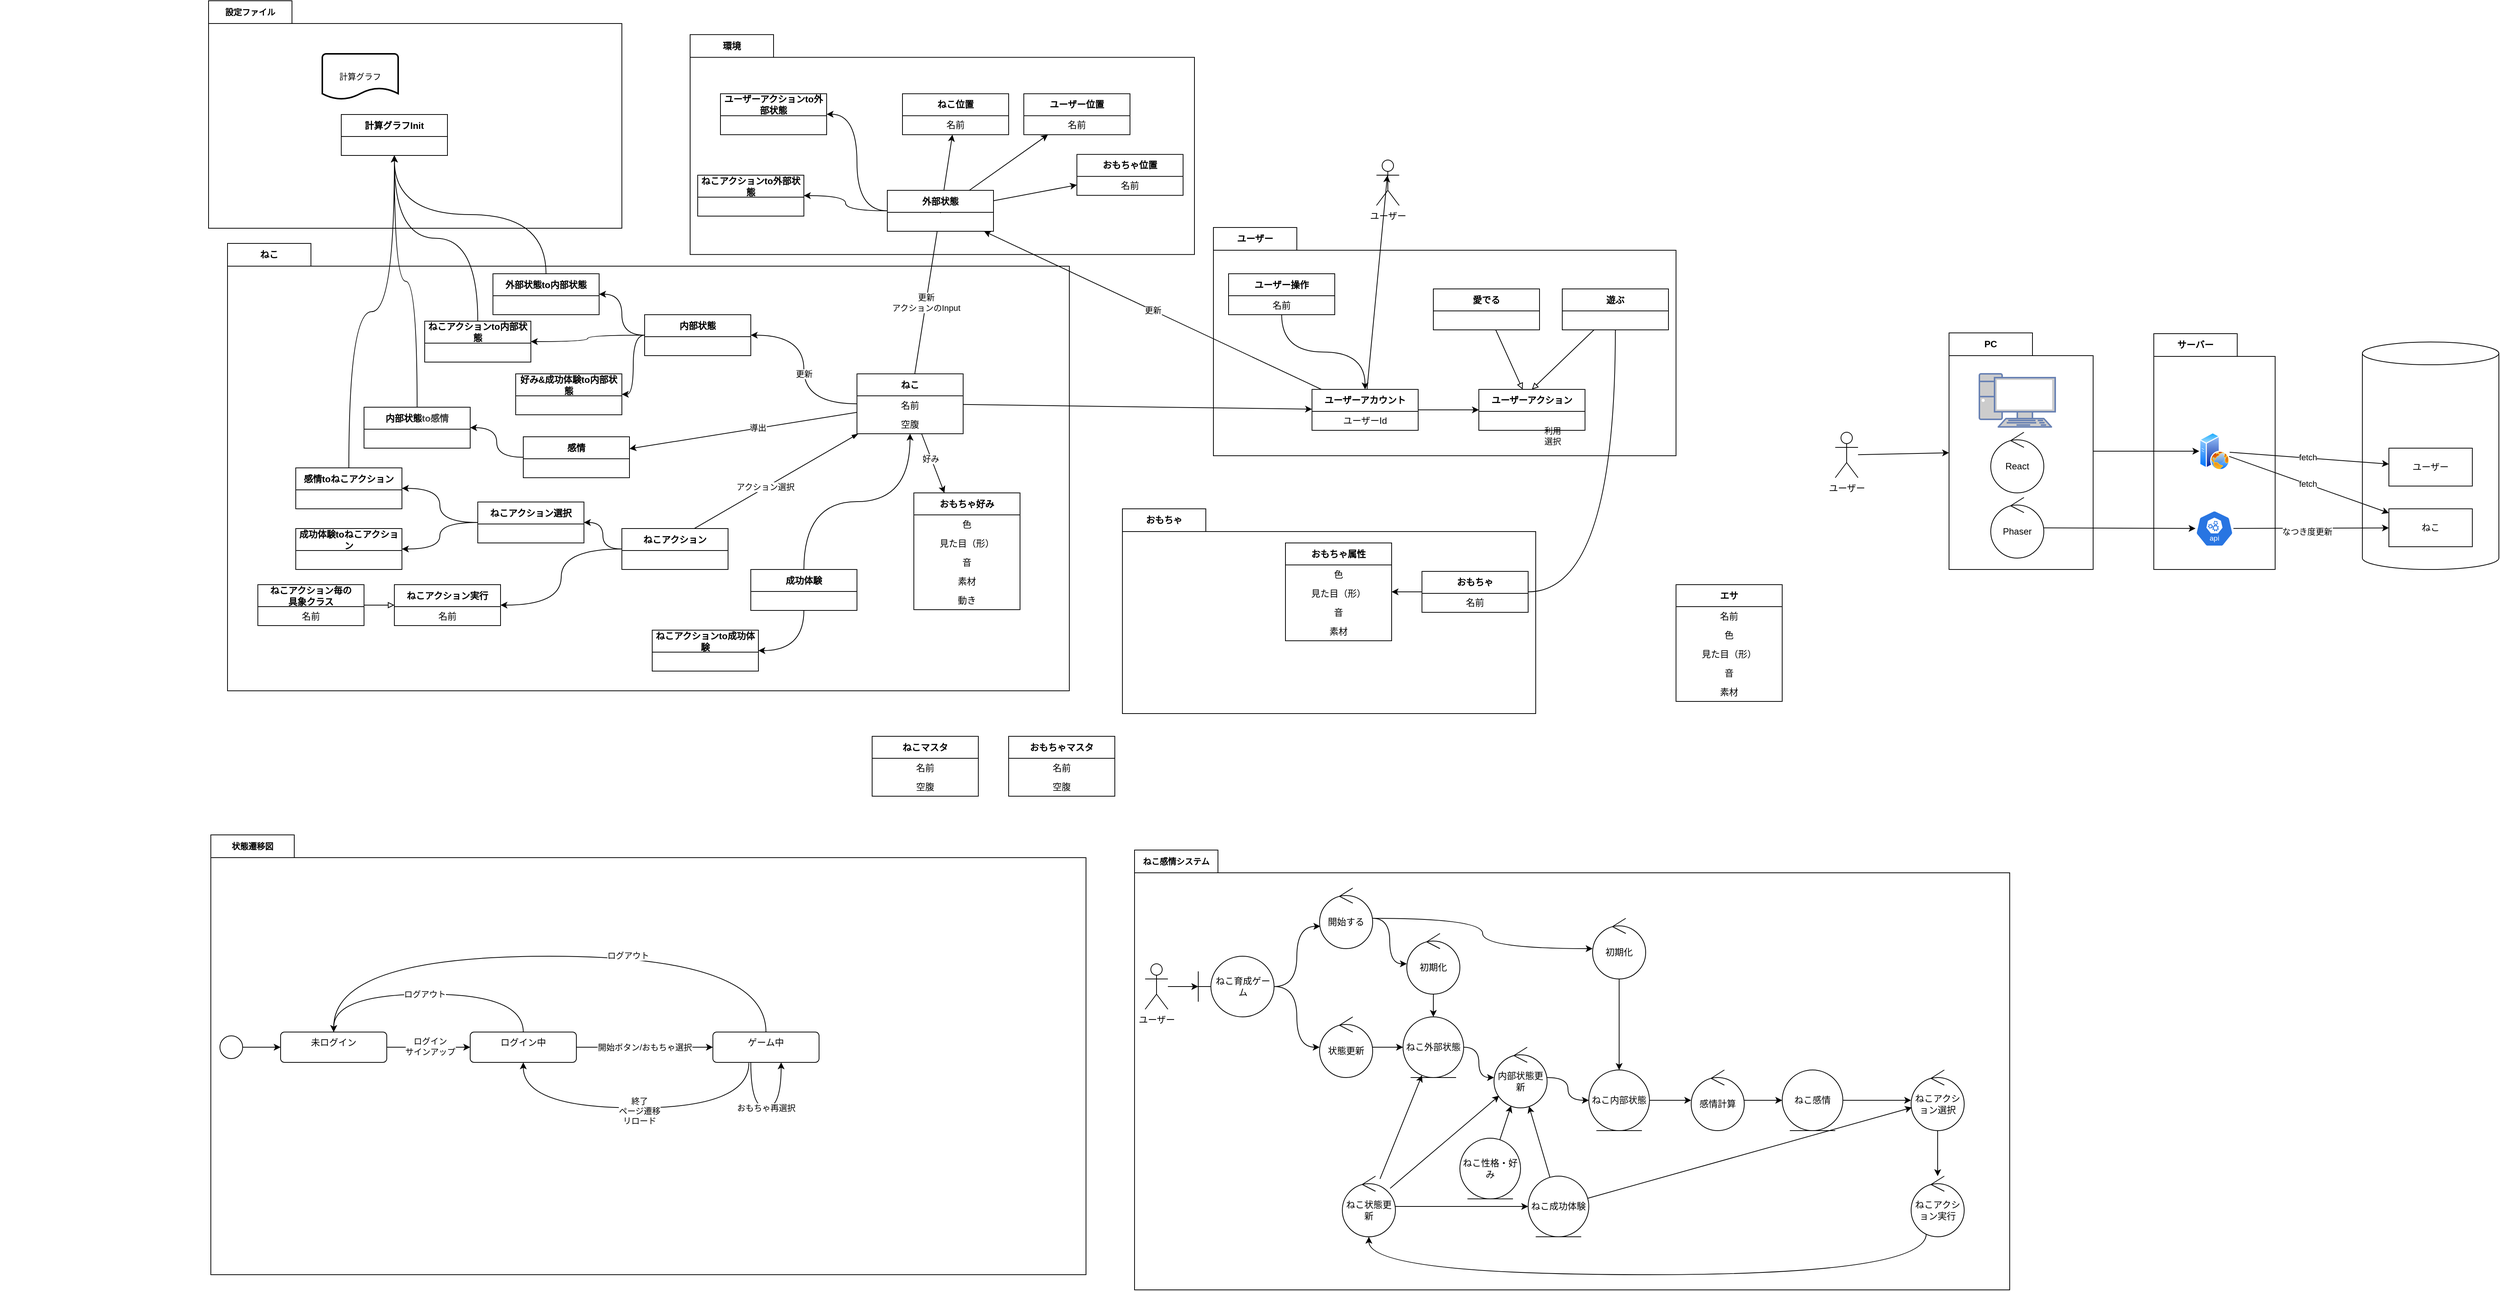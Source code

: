 <mxfile>
    <diagram id="BzGohLcKinmnc6ghADOs" name="Page-1">
        <mxGraphModel dx="3192" dy="1938" grid="1" gridSize="10" guides="1" tooltips="1" connect="1" arrows="1" fold="1" page="1" pageScale="1" pageWidth="850" pageHeight="1100" math="0" shadow="0">
            <root>
                <mxCell id="0"/>
                <mxCell id="1" parent="0"/>
                <mxCell id="232" value="設定ファイル" style="shape=folder;fontStyle=1;tabWidth=110;tabHeight=30;tabPosition=left;html=1;boundedLbl=1;labelInHeader=1;container=1;collapsible=0;whiteSpace=wrap;fontFamily=Helvetica;fontSize=11;fontColor=default;labelBackgroundColor=default;" parent="1" vertex="1">
                    <mxGeometry x="-1425" y="-440" width="545" height="300" as="geometry"/>
                </mxCell>
                <mxCell id="233" value="" style="html=1;strokeColor=none;resizeWidth=1;resizeHeight=1;fillColor=none;part=1;connectable=0;allowArrows=0;deletable=0;whiteSpace=wrap;fontFamily=Helvetica;fontSize=11;fontColor=default;labelBackgroundColor=default;" parent="232" vertex="1">
                    <mxGeometry width="545" height="210" relative="1" as="geometry">
                        <mxPoint y="30" as="offset"/>
                    </mxGeometry>
                </mxCell>
                <mxCell id="234" value="計算グラフ" style="strokeWidth=2;html=1;shape=mxgraph.flowchart.document2;whiteSpace=wrap;size=0.25;fontFamily=Helvetica;fontSize=11;fontColor=default;labelBackgroundColor=default;" parent="232" vertex="1">
                    <mxGeometry x="150" y="70" width="100" height="60" as="geometry"/>
                </mxCell>
                <mxCell id="261" value="計算グラフInit" style="swimlane;fontStyle=1;align=center;verticalAlign=middle;childLayout=stackLayout;horizontal=1;startSize=29;horizontalStack=0;resizeParent=1;resizeParentMax=0;resizeLast=0;collapsible=0;marginBottom=0;html=1;whiteSpace=wrap;" parent="232" vertex="1">
                    <mxGeometry x="175" y="150" width="140" height="54" as="geometry"/>
                </mxCell>
                <mxCell id="206" value="" style="html=1;strokeColor=none;resizeWidth=1;resizeHeight=1;fillColor=none;part=1;connectable=0;allowArrows=0;deletable=0;whiteSpace=wrap;fontFamily=Helvetica;fontSize=11;fontColor=default;labelBackgroundColor=default;" parent="1" vertex="1">
                    <mxGeometry x="-204" y="750" width="1154" height="378" as="geometry">
                        <mxPoint y="30" as="offset"/>
                    </mxGeometry>
                </mxCell>
                <mxCell id="205" value="ねこ感情システム" style="shape=folder;fontStyle=1;tabWidth=110;tabHeight=30;tabPosition=left;html=1;boundedLbl=1;labelInHeader=1;container=0;collapsible=0;whiteSpace=wrap;fontFamily=Helvetica;fontSize=11;fontColor=default;labelBackgroundColor=default;" parent="1" vertex="1">
                    <mxGeometry x="-204" y="680" width="1154" height="580" as="geometry"/>
                </mxCell>
                <mxCell id="167" value="ユーザー" style="shape=folder;fontStyle=1;tabWidth=110;tabHeight=30;tabPosition=left;html=1;boundedLbl=1;labelInHeader=1;container=1;collapsible=0;whiteSpace=wrap;" parent="1" vertex="1">
                    <mxGeometry x="-100" y="-141" width="610" height="301" as="geometry"/>
                </mxCell>
                <mxCell id="168" value="" style="html=1;strokeColor=none;resizeWidth=1;resizeHeight=1;fillColor=none;part=1;connectable=0;allowArrows=0;deletable=0;whiteSpace=wrap;" parent="167" vertex="1">
                    <mxGeometry width="550" height="210.7" relative="1" as="geometry">
                        <mxPoint y="30" as="offset"/>
                    </mxGeometry>
                </mxCell>
                <mxCell id="5" value="ユーザーアカウント" style="swimlane;fontStyle=1;align=center;verticalAlign=middle;childLayout=stackLayout;horizontal=1;startSize=29;horizontalStack=0;resizeParent=1;resizeParentMax=0;resizeLast=0;collapsible=0;marginBottom=0;html=1;whiteSpace=wrap;" parent="167" vertex="1">
                    <mxGeometry x="130" y="213.5" width="140" height="54" as="geometry"/>
                </mxCell>
                <mxCell id="6" value="ユーザーId" style="text;html=1;strokeColor=none;fillColor=none;align=center;verticalAlign=middle;spacingLeft=4;spacingRight=4;overflow=hidden;rotatable=0;points=[[0,0.5],[1,0.5]];portConstraint=eastwest;whiteSpace=wrap;" parent="5" vertex="1">
                    <mxGeometry y="29" width="140" height="25" as="geometry"/>
                </mxCell>
                <mxCell id="170" value="愛でる" style="swimlane;fontStyle=1;align=center;verticalAlign=middle;childLayout=stackLayout;horizontal=1;startSize=29;horizontalStack=0;resizeParent=1;resizeParentMax=0;resizeLast=0;collapsible=0;marginBottom=0;html=1;whiteSpace=wrap;" parent="167" vertex="1">
                    <mxGeometry x="290" y="81" width="140" height="54" as="geometry"/>
                </mxCell>
                <mxCell id="171" value="遊ぶ" style="swimlane;fontStyle=1;align=center;verticalAlign=middle;childLayout=stackLayout;horizontal=1;startSize=29;horizontalStack=0;resizeParent=1;resizeParentMax=0;resizeLast=0;collapsible=0;marginBottom=0;html=1;whiteSpace=wrap;" parent="167" vertex="1">
                    <mxGeometry x="460" y="81" width="140" height="54" as="geometry"/>
                </mxCell>
                <mxCell id="128" value="おもちゃ" style="shape=folder;fontStyle=1;tabWidth=110;tabHeight=30;tabPosition=left;html=1;boundedLbl=1;labelInHeader=1;container=1;collapsible=0;whiteSpace=wrap;" parent="1" vertex="1">
                    <mxGeometry x="-220" y="230" width="545" height="270" as="geometry"/>
                </mxCell>
                <mxCell id="129" value="" style="html=1;strokeColor=none;resizeWidth=1;resizeHeight=1;fillColor=none;part=1;connectable=0;allowArrows=0;deletable=0;whiteSpace=wrap;" parent="128" vertex="1">
                    <mxGeometry width="545" height="189" relative="1" as="geometry">
                        <mxPoint y="30" as="offset"/>
                    </mxGeometry>
                </mxCell>
                <mxCell id="126" value="ねこ" style="shape=folder;fontStyle=1;tabWidth=110;tabHeight=30;tabPosition=left;html=1;boundedLbl=1;labelInHeader=1;container=0;collapsible=0;whiteSpace=wrap;" parent="1" vertex="1">
                    <mxGeometry x="-1400" y="-120" width="1110" height="590" as="geometry"/>
                </mxCell>
                <mxCell id="112" value="PC" style="shape=folder;fontStyle=1;tabWidth=110;tabHeight=30;tabPosition=left;html=1;boundedLbl=1;labelInHeader=1;container=1;collapsible=0;whiteSpace=wrap;" parent="1" vertex="1">
                    <mxGeometry x="870" y="-2" width="190" height="312" as="geometry"/>
                </mxCell>
                <mxCell id="113" value="" style="html=1;strokeColor=none;resizeWidth=1;resizeHeight=1;fillColor=none;part=1;connectable=0;allowArrows=0;deletable=0;whiteSpace=wrap;" parent="112" vertex="1">
                    <mxGeometry width="190" height="218.4" relative="1" as="geometry">
                        <mxPoint y="30" as="offset"/>
                    </mxGeometry>
                </mxCell>
                <mxCell id="103" value="サーバー" style="shape=folder;fontStyle=1;tabWidth=110;tabHeight=30;tabPosition=left;html=1;boundedLbl=1;labelInHeader=1;container=1;collapsible=0;whiteSpace=wrap;" parent="1" vertex="1">
                    <mxGeometry x="1140" y="-1" width="160" height="311" as="geometry"/>
                </mxCell>
                <mxCell id="104" value="" style="html=1;strokeColor=none;resizeWidth=1;resizeHeight=1;fillColor=none;part=1;connectable=0;allowArrows=0;deletable=0;whiteSpace=wrap;" parent="103" vertex="1">
                    <mxGeometry width="160" height="217.7" relative="1" as="geometry">
                        <mxPoint y="30" as="offset"/>
                    </mxGeometry>
                </mxCell>
                <mxCell id="102" value="" style="aspect=fixed;sketch=0;html=1;dashed=0;whitespace=wrap;verticalLabelPosition=bottom;verticalAlign=top;fillColor=#2875E2;strokeColor=#ffffff;points=[[0.005,0.63,0],[0.1,0.2,0],[0.9,0.2,0],[0.5,0,0],[0.995,0.63,0],[0.72,0.99,0],[0.5,1,0],[0.28,0.99,0]];shape=mxgraph.kubernetes.icon2;kubernetesLabel=1;prIcon=api" parent="103" vertex="1">
                    <mxGeometry x="55" y="233" width="50" height="48" as="geometry"/>
                </mxCell>
                <mxCell id="88" value="" style="image;aspect=fixed;perimeter=ellipsePerimeter;html=1;align=center;shadow=0;dashed=0;spacingTop=3;image=img/lib/active_directory/web_server.svg;" parent="103" vertex="1">
                    <mxGeometry x="60" y="130" width="40" height="50" as="geometry"/>
                </mxCell>
                <mxCell id="30" style="edgeStyle=none;html=1;" parent="1" source="2" target="179" edge="1">
                    <mxGeometry relative="1" as="geometry"/>
                </mxCell>
                <mxCell id="31" value="好み" style="edgeLabel;html=1;align=center;verticalAlign=middle;resizable=0;points=[];" parent="30" vertex="1" connectable="0">
                    <mxGeometry x="-0.162" y="-1" relative="1" as="geometry">
                        <mxPoint as="offset"/>
                    </mxGeometry>
                </mxCell>
                <mxCell id="49" style="edgeStyle=none;html=1;" parent="1" source="2" target="5" edge="1">
                    <mxGeometry relative="1" as="geometry"/>
                </mxCell>
                <mxCell id="132" style="edgeStyle=none;html=1;startArrow=blockThin;startFill=1;endArrow=blockThin;endFill=1;entryX=0.571;entryY=0.167;entryDx=0;entryDy=0;entryPerimeter=0;" parent="1" source="2" target="225" edge="1">
                    <mxGeometry relative="1" as="geometry"/>
                </mxCell>
                <mxCell id="153" value="アクション選択" style="edgeLabel;html=1;align=center;verticalAlign=middle;resizable=0;points=[];" parent="132" vertex="1" connectable="0">
                    <mxGeometry x="0.051" y="-1" relative="1" as="geometry">
                        <mxPoint x="-1" as="offset"/>
                    </mxGeometry>
                </mxCell>
                <mxCell id="152" style="edgeStyle=none;html=1;" parent="1" source="2" target="150" edge="1">
                    <mxGeometry relative="1" as="geometry"/>
                </mxCell>
                <mxCell id="158" value="導出" style="edgeLabel;html=1;align=center;verticalAlign=middle;resizable=0;points=[];" parent="152" vertex="1" connectable="0">
                    <mxGeometry x="-0.124" y="-1" relative="1" as="geometry">
                        <mxPoint as="offset"/>
                    </mxGeometry>
                </mxCell>
                <mxCell id="2" value="ねこ" style="swimlane;fontStyle=1;align=center;verticalAlign=middle;childLayout=stackLayout;horizontal=1;startSize=29;horizontalStack=0;resizeParent=1;resizeParentMax=0;resizeLast=0;collapsible=0;marginBottom=0;html=1;whiteSpace=wrap;" parent="1" vertex="1">
                    <mxGeometry x="-570" y="52" width="140" height="79" as="geometry"/>
                </mxCell>
                <mxCell id="3" value="名前" style="text;html=1;strokeColor=none;fillColor=none;align=center;verticalAlign=middle;spacingLeft=4;spacingRight=4;overflow=hidden;rotatable=0;points=[[0,0.5],[1,0.5]];portConstraint=eastwest;whiteSpace=wrap;" parent="2" vertex="1">
                    <mxGeometry y="29" width="140" height="25" as="geometry"/>
                </mxCell>
                <mxCell id="51" value="空腹" style="text;html=1;strokeColor=none;fillColor=none;align=center;verticalAlign=middle;spacingLeft=4;spacingRight=4;overflow=hidden;rotatable=0;points=[[0,0.5],[1,0.5]];portConstraint=eastwest;whiteSpace=wrap;" parent="2" vertex="1">
                    <mxGeometry y="54" width="140" height="25" as="geometry"/>
                </mxCell>
                <mxCell id="169" style="edgeStyle=none;html=1;" parent="1" source="5" target="130" edge="1">
                    <mxGeometry relative="1" as="geometry"/>
                </mxCell>
                <mxCell id="9" value="ユーザー" style="shape=umlActor;verticalLabelPosition=bottom;verticalAlign=top;html=1;" parent="1" vertex="1">
                    <mxGeometry x="115" y="-230" width="30" height="60" as="geometry"/>
                </mxCell>
                <mxCell id="29" style="edgeStyle=none;html=1;" parent="1" source="10" target="17" edge="1">
                    <mxGeometry relative="1" as="geometry"/>
                </mxCell>
                <mxCell id="184" style="edgeStyle=orthogonalEdgeStyle;shape=connector;curved=1;rounded=1;html=1;strokeColor=default;align=center;verticalAlign=middle;fontFamily=Helvetica;fontSize=11;fontColor=default;labelBackgroundColor=default;endArrow=none;endFill=0;" parent="1" source="10" target="171" edge="1">
                    <mxGeometry relative="1" as="geometry"/>
                </mxCell>
                <mxCell id="185" value="利用&lt;div&gt;選択&lt;/div&gt;" style="edgeLabel;html=1;align=center;verticalAlign=middle;resizable=0;points=[];fontFamily=Helvetica;fontSize=11;fontColor=default;labelBackgroundColor=default;" parent="184" vertex="1" connectable="0">
                    <mxGeometry x="0.395" y="83" relative="1" as="geometry">
                        <mxPoint as="offset"/>
                    </mxGeometry>
                </mxCell>
                <mxCell id="10" value="おもちゃ" style="swimlane;fontStyle=1;align=center;verticalAlign=middle;childLayout=stackLayout;horizontal=1;startSize=29;horizontalStack=0;resizeParent=1;resizeParentMax=0;resizeLast=0;collapsible=0;marginBottom=0;html=1;whiteSpace=wrap;" parent="1" vertex="1">
                    <mxGeometry x="175" y="312.5" width="140" height="54" as="geometry"/>
                </mxCell>
                <mxCell id="11" value="名前" style="text;html=1;strokeColor=none;fillColor=none;align=center;verticalAlign=middle;spacingLeft=4;spacingRight=4;overflow=hidden;rotatable=0;points=[[0,0.5],[1,0.5]];portConstraint=eastwest;whiteSpace=wrap;" parent="10" vertex="1">
                    <mxGeometry y="29" width="140" height="25" as="geometry"/>
                </mxCell>
                <mxCell id="17" value="おもちゃ属性" style="swimlane;fontStyle=1;align=center;verticalAlign=middle;childLayout=stackLayout;horizontal=1;startSize=29;horizontalStack=0;resizeParent=1;resizeParentMax=0;resizeLast=0;collapsible=0;marginBottom=0;html=1;whiteSpace=wrap;" parent="1" vertex="1">
                    <mxGeometry x="-5" y="275" width="140" height="129" as="geometry"/>
                </mxCell>
                <mxCell id="19" value="色" style="text;html=1;strokeColor=none;fillColor=none;align=center;verticalAlign=middle;spacingLeft=4;spacingRight=4;overflow=hidden;rotatable=0;points=[[0,0.5],[1,0.5]];portConstraint=eastwest;whiteSpace=wrap;" parent="17" vertex="1">
                    <mxGeometry y="29" width="140" height="25" as="geometry"/>
                </mxCell>
                <mxCell id="20" value="見た目（形）" style="text;html=1;strokeColor=none;fillColor=none;align=center;verticalAlign=middle;spacingLeft=4;spacingRight=4;overflow=hidden;rotatable=0;points=[[0,0.5],[1,0.5]];portConstraint=eastwest;whiteSpace=wrap;" parent="17" vertex="1">
                    <mxGeometry y="54" width="140" height="25" as="geometry"/>
                </mxCell>
                <mxCell id="21" value="音" style="text;html=1;strokeColor=none;fillColor=none;align=center;verticalAlign=middle;spacingLeft=4;spacingRight=4;overflow=hidden;rotatable=0;points=[[0,0.5],[1,0.5]];portConstraint=eastwest;whiteSpace=wrap;" parent="17" vertex="1">
                    <mxGeometry y="79" width="140" height="25" as="geometry"/>
                </mxCell>
                <mxCell id="22" value="素材" style="text;html=1;strokeColor=none;fillColor=none;align=center;verticalAlign=middle;spacingLeft=4;spacingRight=4;overflow=hidden;rotatable=0;points=[[0,0.5],[1,0.5]];portConstraint=eastwest;whiteSpace=wrap;" parent="17" vertex="1">
                    <mxGeometry y="104" width="140" height="25" as="geometry"/>
                </mxCell>
                <mxCell id="23" value="エサ" style="swimlane;fontStyle=1;align=center;verticalAlign=middle;childLayout=stackLayout;horizontal=1;startSize=29;horizontalStack=0;resizeParent=1;resizeParentMax=0;resizeLast=0;collapsible=0;marginBottom=0;html=1;whiteSpace=wrap;" parent="1" vertex="1">
                    <mxGeometry x="510" y="330" width="140" height="154" as="geometry"/>
                </mxCell>
                <mxCell id="24" value="名前" style="text;html=1;strokeColor=none;fillColor=none;align=center;verticalAlign=middle;spacingLeft=4;spacingRight=4;overflow=hidden;rotatable=0;points=[[0,0.5],[1,0.5]];portConstraint=eastwest;whiteSpace=wrap;" parent="23" vertex="1">
                    <mxGeometry y="29" width="140" height="25" as="geometry"/>
                </mxCell>
                <mxCell id="25" value="色" style="text;html=1;strokeColor=none;fillColor=none;align=center;verticalAlign=middle;spacingLeft=4;spacingRight=4;overflow=hidden;rotatable=0;points=[[0,0.5],[1,0.5]];portConstraint=eastwest;whiteSpace=wrap;" parent="23" vertex="1">
                    <mxGeometry y="54" width="140" height="25" as="geometry"/>
                </mxCell>
                <mxCell id="26" value="見た目（形）" style="text;html=1;strokeColor=none;fillColor=none;align=center;verticalAlign=middle;spacingLeft=4;spacingRight=4;overflow=hidden;rotatable=0;points=[[0,0.5],[1,0.5]];portConstraint=eastwest;whiteSpace=wrap;" parent="23" vertex="1">
                    <mxGeometry y="79" width="140" height="25" as="geometry"/>
                </mxCell>
                <mxCell id="27" value="音" style="text;html=1;strokeColor=none;fillColor=none;align=center;verticalAlign=middle;spacingLeft=4;spacingRight=4;overflow=hidden;rotatable=0;points=[[0,0.5],[1,0.5]];portConstraint=eastwest;whiteSpace=wrap;" parent="23" vertex="1">
                    <mxGeometry y="104" width="140" height="25" as="geometry"/>
                </mxCell>
                <mxCell id="28" value="素材" style="text;html=1;strokeColor=none;fillColor=none;align=center;verticalAlign=middle;spacingLeft=4;spacingRight=4;overflow=hidden;rotatable=0;points=[[0,0.5],[1,0.5]];portConstraint=eastwest;whiteSpace=wrap;" parent="23" vertex="1">
                    <mxGeometry y="129" width="140" height="25" as="geometry"/>
                </mxCell>
                <mxCell id="50" style="edgeStyle=none;html=1;entryX=0.481;entryY=0.339;entryDx=0;entryDy=0;entryPerimeter=0;" parent="1" source="5" target="9" edge="1">
                    <mxGeometry relative="1" as="geometry"/>
                </mxCell>
                <mxCell id="248" style="edgeStyle=orthogonalEdgeStyle;shape=connector;curved=1;rounded=1;html=1;strokeColor=default;align=center;verticalAlign=middle;fontFamily=Helvetica;fontSize=11;fontColor=default;labelBackgroundColor=default;endArrow=classic;entryX=0.014;entryY=0.632;entryDx=0;entryDy=0;entryPerimeter=0;" parent="1" source="55" target="247" edge="1">
                    <mxGeometry relative="1" as="geometry"/>
                </mxCell>
                <mxCell id="55" value="ねこ育成ゲーム" style="shape=umlBoundary;whiteSpace=wrap;html=1;" parent="1" vertex="1">
                    <mxGeometry x="-120" y="820" width="100" height="80" as="geometry"/>
                </mxCell>
                <mxCell id="61" style="edgeStyle=orthogonalEdgeStyle;html=1;curved=1;" parent="1" source="77" target="57" edge="1">
                    <mxGeometry relative="1" as="geometry"/>
                </mxCell>
                <mxCell id="67" style="edgeStyle=none;html=1;" parent="1" source="57" target="59" edge="1">
                    <mxGeometry relative="1" as="geometry"/>
                </mxCell>
                <mxCell id="57" value="ねこ感情" style="ellipse;shape=umlEntity;whiteSpace=wrap;html=1;" parent="1" vertex="1">
                    <mxGeometry x="650" y="970" width="80" height="80" as="geometry"/>
                </mxCell>
                <mxCell id="252" style="edgeStyle=orthogonalEdgeStyle;shape=connector;curved=1;rounded=1;html=1;strokeColor=default;align=center;verticalAlign=middle;fontFamily=Helvetica;fontSize=11;fontColor=default;labelBackgroundColor=default;endArrow=classic;" parent="1" source="59" target="251" edge="1">
                    <mxGeometry relative="1" as="geometry"/>
                </mxCell>
                <mxCell id="59" value="ねこアクション選択" style="ellipse;shape=umlControl;whiteSpace=wrap;html=1;" parent="1" vertex="1">
                    <mxGeometry x="820" y="970" width="70" height="80" as="geometry"/>
                </mxCell>
                <mxCell id="64" style="edgeStyle=none;html=1;" parent="1" source="63" target="55" edge="1">
                    <mxGeometry relative="1" as="geometry"/>
                </mxCell>
                <mxCell id="63" value="ユーザー" style="shape=umlActor;verticalLabelPosition=bottom;verticalAlign=top;html=1;" parent="1" vertex="1">
                    <mxGeometry x="-190" y="830" width="30" height="60" as="geometry"/>
                </mxCell>
                <mxCell id="70" value="" style="edgeStyle=orthogonalEdgeStyle;html=1;curved=1;" parent="1" source="55" target="69" edge="1">
                    <mxGeometry relative="1" as="geometry">
                        <mxPoint x="140" y="871" as="sourcePoint"/>
                        <mxPoint x="321" y="837" as="targetPoint"/>
                    </mxGeometry>
                </mxCell>
                <mxCell id="72" style="edgeStyle=orthogonalEdgeStyle;html=1;curved=1;" parent="1" source="251" target="73" edge="1">
                    <mxGeometry relative="1" as="geometry">
                        <mxPoint x="700" y="950" as="sourcePoint"/>
                        <mxPoint x="220" y="1010" as="targetPoint"/>
                        <Array as="points">
                            <mxPoint x="840" y="1240"/>
                            <mxPoint x="105" y="1240"/>
                        </Array>
                    </mxGeometry>
                </mxCell>
                <mxCell id="74" style="edgeStyle=none;html=1;" parent="1" source="73" target="240" edge="1">
                    <mxGeometry relative="1" as="geometry"/>
                </mxCell>
                <mxCell id="75" style="edgeStyle=none;html=1;" parent="1" source="73" target="62" edge="1">
                    <mxGeometry relative="1" as="geometry"/>
                </mxCell>
                <mxCell id="267" style="edgeStyle=orthogonalEdgeStyle;shape=connector;curved=1;rounded=1;html=1;strokeColor=default;align=center;verticalAlign=middle;fontFamily=Helvetica;fontSize=11;fontColor=default;labelBackgroundColor=default;endArrow=classic;" parent="1" source="73" target="80" edge="1">
                    <mxGeometry relative="1" as="geometry"/>
                </mxCell>
                <mxCell id="73" value="ねこ状態更新" style="ellipse;shape=umlControl;whiteSpace=wrap;html=1;" parent="1" vertex="1">
                    <mxGeometry x="70" y="1110" width="70" height="80" as="geometry"/>
                </mxCell>
                <mxCell id="78" value="" style="edgeStyle=orthogonalEdgeStyle;html=1;curved=1;" parent="1" source="56" target="77" edge="1">
                    <mxGeometry relative="1" as="geometry">
                        <mxPoint x="360" y="1040" as="sourcePoint"/>
                        <mxPoint x="660" y="995" as="targetPoint"/>
                    </mxGeometry>
                </mxCell>
                <mxCell id="77" value="感情計算" style="ellipse;shape=umlControl;whiteSpace=wrap;html=1;" parent="1" vertex="1">
                    <mxGeometry x="530" y="970" width="70" height="80" as="geometry"/>
                </mxCell>
                <mxCell id="81" style="edgeStyle=none;html=1;" parent="1" source="80" target="240" edge="1">
                    <mxGeometry relative="1" as="geometry"/>
                </mxCell>
                <mxCell id="82" style="edgeStyle=none;html=1;" parent="1" source="80" target="59" edge="1">
                    <mxGeometry relative="1" as="geometry"/>
                </mxCell>
                <mxCell id="80" value="ねこ成功体験" style="ellipse;shape=umlEntity;whiteSpace=wrap;html=1;" parent="1" vertex="1">
                    <mxGeometry x="315" y="1110" width="80" height="80" as="geometry"/>
                </mxCell>
                <mxCell id="89" value="" style="shape=cylinder3;whiteSpace=wrap;html=1;boundedLbl=1;backgroundOutline=1;size=15;" parent="1" vertex="1">
                    <mxGeometry x="1415" y="10" width="180" height="300" as="geometry"/>
                </mxCell>
                <mxCell id="99" style="edgeStyle=none;html=1;" parent="1" source="90" target="112" edge="1">
                    <mxGeometry relative="1" as="geometry"/>
                </mxCell>
                <mxCell id="90" value="ユーザー" style="shape=umlActor;verticalLabelPosition=bottom;verticalAlign=top;html=1;" parent="1" vertex="1">
                    <mxGeometry x="720" y="129" width="30" height="60" as="geometry"/>
                </mxCell>
                <mxCell id="100" style="edgeStyle=none;html=1;" parent="1" source="112" target="88" edge="1">
                    <mxGeometry relative="1" as="geometry">
                        <mxPoint x="1090" y="87" as="sourcePoint"/>
                    </mxGeometry>
                </mxCell>
                <mxCell id="110" style="edgeStyle=none;html=1;" parent="1" source="105" target="102" edge="1">
                    <mxGeometry relative="1" as="geometry"/>
                </mxCell>
                <mxCell id="91" value="" style="fontColor=#0066CC;verticalAlign=top;verticalLabelPosition=bottom;labelPosition=center;align=center;html=1;outlineConnect=0;fillColor=#CCCCCC;strokeColor=#6881B3;gradientColor=none;gradientDirection=north;strokeWidth=2;shape=mxgraph.networks.pc;" parent="1" vertex="1">
                    <mxGeometry x="910" y="52" width="100" height="70" as="geometry"/>
                </mxCell>
                <mxCell id="96" value="ユーザー" style="html=1;whiteSpace=wrap;" parent="1" vertex="1">
                    <mxGeometry x="1450" y="150" width="110" height="50" as="geometry"/>
                </mxCell>
                <mxCell id="97" value="ねこ" style="html=1;whiteSpace=wrap;" parent="1" vertex="1">
                    <mxGeometry x="1450" y="230" width="110" height="50" as="geometry"/>
                </mxCell>
                <mxCell id="106" style="edgeStyle=none;html=1;" parent="1" source="88" target="96" edge="1">
                    <mxGeometry relative="1" as="geometry"/>
                </mxCell>
                <mxCell id="108" value="fetch" style="edgeLabel;html=1;align=center;verticalAlign=middle;resizable=0;points=[];" parent="106" vertex="1" connectable="0">
                    <mxGeometry x="-0.023" y="1" relative="1" as="geometry">
                        <mxPoint as="offset"/>
                    </mxGeometry>
                </mxCell>
                <mxCell id="107" style="edgeStyle=none;html=1;" parent="1" source="102" target="97" edge="1">
                    <mxGeometry relative="1" as="geometry"/>
                </mxCell>
                <mxCell id="109" value="なつき度更新" style="edgeLabel;html=1;align=center;verticalAlign=middle;resizable=0;points=[];" parent="107" vertex="1" connectable="0">
                    <mxGeometry x="-0.057" y="-4" relative="1" as="geometry">
                        <mxPoint as="offset"/>
                    </mxGeometry>
                </mxCell>
                <mxCell id="105" value="Phaser" style="ellipse;shape=umlControl;whiteSpace=wrap;html=1;" parent="1" vertex="1">
                    <mxGeometry x="925" y="215" width="70" height="80" as="geometry"/>
                </mxCell>
                <mxCell id="111" value="React" style="ellipse;shape=umlControl;whiteSpace=wrap;html=1;" parent="1" vertex="1">
                    <mxGeometry x="925" y="129" width="70" height="80" as="geometry"/>
                </mxCell>
                <mxCell id="115" style="edgeStyle=none;html=1;" parent="1" source="88" target="97" edge="1">
                    <mxGeometry relative="1" as="geometry">
                        <mxPoint x="1250" y="165" as="sourcePoint"/>
                        <mxPoint x="1460" y="181" as="targetPoint"/>
                    </mxGeometry>
                </mxCell>
                <mxCell id="116" value="fetch" style="edgeLabel;html=1;align=center;verticalAlign=middle;resizable=0;points=[];" parent="115" vertex="1" connectable="0">
                    <mxGeometry x="-0.023" y="1" relative="1" as="geometry">
                        <mxPoint as="offset"/>
                    </mxGeometry>
                </mxCell>
                <mxCell id="130" value="ユーザーアクション" style="swimlane;fontStyle=1;align=center;verticalAlign=middle;childLayout=stackLayout;horizontal=1;startSize=29;horizontalStack=0;resizeParent=1;resizeParentMax=0;resizeLast=0;collapsible=0;marginBottom=0;html=1;whiteSpace=wrap;" parent="1" vertex="1">
                    <mxGeometry x="250" y="72.5" width="140" height="54" as="geometry"/>
                </mxCell>
                <mxCell id="135" value="環境" style="shape=folder;fontStyle=1;tabWidth=110;tabHeight=30;tabPosition=left;html=1;boundedLbl=1;labelInHeader=1;container=0;collapsible=0;whiteSpace=wrap;" parent="1" vertex="1">
                    <mxGeometry x="-790" y="-395.36" width="665" height="290" as="geometry"/>
                </mxCell>
                <mxCell id="160" style="edgeStyle=orthogonalEdgeStyle;html=1;curved=1;" parent="1" source="146" target="5" edge="1">
                    <mxGeometry relative="1" as="geometry"/>
                </mxCell>
                <mxCell id="161" value="更新" style="edgeStyle=none;html=1;" parent="1" source="5" target="124" edge="1">
                    <mxGeometry relative="1" as="geometry"/>
                </mxCell>
                <mxCell id="146" value="ユーザー操作" style="swimlane;fontStyle=1;align=center;verticalAlign=middle;childLayout=stackLayout;horizontal=1;startSize=29;horizontalStack=0;resizeParent=1;resizeParentMax=0;resizeLast=0;collapsible=0;marginBottom=0;html=1;whiteSpace=wrap;" parent="1" vertex="1">
                    <mxGeometry x="-80" y="-80" width="140" height="54" as="geometry"/>
                </mxCell>
                <mxCell id="147" value="名前" style="text;html=1;strokeColor=none;fillColor=none;align=center;verticalAlign=middle;spacingLeft=4;spacingRight=4;overflow=hidden;rotatable=0;points=[[0,0.5],[1,0.5]];portConstraint=eastwest;whiteSpace=wrap;" parent="146" vertex="1">
                    <mxGeometry y="29" width="140" height="25" as="geometry"/>
                </mxCell>
                <mxCell id="139" value="更新&lt;br&gt;アクションのInput" style="edgeStyle=none;html=1;endArrow=none;endFill=0;" parent="1" source="2" target="124" edge="1">
                    <mxGeometry relative="1" as="geometry"/>
                </mxCell>
                <mxCell id="119" value="ねこアクション実行" style="swimlane;fontStyle=1;align=center;verticalAlign=middle;childLayout=stackLayout;horizontal=1;startSize=29;horizontalStack=0;resizeParent=1;resizeParentMax=0;resizeLast=0;collapsible=0;marginBottom=0;html=1;whiteSpace=wrap;" parent="1" vertex="1">
                    <mxGeometry x="-1180" y="330" width="140" height="54" as="geometry"/>
                </mxCell>
                <mxCell id="120" value="名前" style="text;html=1;strokeColor=none;fillColor=none;align=center;verticalAlign=middle;spacingLeft=4;spacingRight=4;overflow=hidden;rotatable=0;points=[[0,0.5],[1,0.5]];portConstraint=eastwest;whiteSpace=wrap;" parent="119" vertex="1">
                    <mxGeometry y="29" width="140" height="25" as="geometry"/>
                </mxCell>
                <mxCell id="133" style="edgeStyle=orthogonalEdgeStyle;html=1;elbow=vertical;curved=1;entryX=1;entryY=0.5;entryDx=0;entryDy=0;" parent="1" source="2" target="122" edge="1">
                    <mxGeometry relative="1" as="geometry"/>
                </mxCell>
                <mxCell id="134" value="更新" style="edgeLabel;html=1;align=center;verticalAlign=middle;resizable=0;points=[];" parent="133" vertex="1" connectable="0">
                    <mxGeometry x="-0.049" relative="1" as="geometry">
                        <mxPoint as="offset"/>
                    </mxGeometry>
                </mxCell>
                <mxCell id="172" style="html=1;entryX=0.5;entryY=0;entryDx=0;entryDy=0;endArrow=block;endFill=0;" parent="1" source="171" target="130" edge="1">
                    <mxGeometry relative="1" as="geometry"/>
                </mxCell>
                <mxCell id="173" style="edgeStyle=none;html=1;endArrow=block;endFill=0;" parent="1" source="170" target="130" edge="1">
                    <mxGeometry relative="1" as="geometry"/>
                </mxCell>
                <mxCell id="127" value="" style="html=1;strokeColor=none;resizeWidth=1;resizeHeight=1;fillColor=none;part=1;connectable=0;allowArrows=0;deletable=0;whiteSpace=wrap;" parent="1" vertex="1">
                    <mxGeometry x="-1700" y="-95.5" width="130" height="45.5" as="geometry">
                        <mxPoint y="30" as="offset"/>
                    </mxGeometry>
                </mxCell>
                <mxCell id="220" style="edgeStyle=orthogonalEdgeStyle;shape=connector;curved=1;rounded=1;html=1;strokeColor=default;align=center;verticalAlign=middle;fontFamily=Helvetica;fontSize=11;fontColor=default;labelBackgroundColor=default;endArrow=classic;" parent="1" source="122" target="192" edge="1">
                    <mxGeometry relative="1" as="geometry"/>
                </mxCell>
                <mxCell id="221" style="edgeStyle=orthogonalEdgeStyle;shape=connector;curved=1;rounded=1;html=1;entryX=1;entryY=0.5;entryDx=0;entryDy=0;strokeColor=default;align=center;verticalAlign=middle;fontFamily=Helvetica;fontSize=11;fontColor=default;labelBackgroundColor=default;endArrow=classic;" parent="1" source="122" target="204" edge="1">
                    <mxGeometry relative="1" as="geometry"/>
                </mxCell>
                <mxCell id="269" style="edgeStyle=orthogonalEdgeStyle;shape=connector;curved=1;rounded=1;html=1;entryX=1;entryY=0.5;entryDx=0;entryDy=0;strokeColor=default;align=center;verticalAlign=middle;fontFamily=Helvetica;fontSize=11;fontColor=default;labelBackgroundColor=default;endArrow=classic;" parent="1" source="122" target="268" edge="1">
                    <mxGeometry relative="1" as="geometry"/>
                </mxCell>
                <mxCell id="122" value="内部状態" style="swimlane;fontStyle=1;align=center;verticalAlign=middle;childLayout=stackLayout;horizontal=1;startSize=29;horizontalStack=0;resizeParent=1;resizeParentMax=0;resizeLast=0;collapsible=0;marginBottom=0;html=1;whiteSpace=wrap;" parent="1" vertex="1">
                    <mxGeometry x="-850" y="-26" width="140" height="54" as="geometry"/>
                </mxCell>
                <mxCell id="150" value="感情" style="swimlane;fontStyle=1;align=center;verticalAlign=middle;childLayout=stackLayout;horizontal=1;startSize=29;horizontalStack=0;resizeParent=1;resizeParentMax=0;resizeLast=0;collapsible=0;marginBottom=0;html=1;whiteSpace=wrap;" parent="1" vertex="1">
                    <mxGeometry x="-1010" y="135" width="140" height="54" as="geometry"/>
                </mxCell>
                <mxCell id="178" style="edgeStyle=orthogonalEdgeStyle;shape=connector;curved=1;rounded=1;html=1;strokeColor=default;align=center;verticalAlign=middle;fontFamily=Helvetica;fontSize=11;fontColor=default;labelBackgroundColor=default;endArrow=block;endFill=0;" parent="1" source="176" target="119" edge="1">
                    <mxGeometry relative="1" as="geometry">
                        <mxPoint x="-740" y="290" as="targetPoint"/>
                    </mxGeometry>
                </mxCell>
                <mxCell id="136" value="" style="html=1;strokeColor=none;resizeWidth=1;resizeHeight=1;fillColor=none;part=1;connectable=0;allowArrows=0;deletable=0;whiteSpace=wrap;" parent="1" vertex="1">
                    <mxGeometry x="-550" y="-300" width="430" height="168" as="geometry">
                        <mxPoint y="30" as="offset"/>
                    </mxGeometry>
                </mxCell>
                <mxCell id="137" value="ねこ位置" style="swimlane;fontStyle=1;align=center;verticalAlign=middle;childLayout=stackLayout;horizontal=1;startSize=29;horizontalStack=0;resizeParent=1;resizeParentMax=0;resizeLast=0;collapsible=0;marginBottom=0;html=1;whiteSpace=wrap;" parent="1" vertex="1">
                    <mxGeometry x="-510" y="-317.36" width="140" height="54" as="geometry"/>
                </mxCell>
                <mxCell id="138" value="名前" style="text;html=1;strokeColor=none;fillColor=none;align=center;verticalAlign=middle;spacingLeft=4;spacingRight=4;overflow=hidden;rotatable=0;points=[[0,0.5],[1,0.5]];portConstraint=eastwest;whiteSpace=wrap;" parent="137" vertex="1">
                    <mxGeometry y="29" width="140" height="25" as="geometry"/>
                </mxCell>
                <mxCell id="142" value="おもちゃ位置" style="swimlane;fontStyle=1;align=center;verticalAlign=middle;childLayout=stackLayout;horizontal=1;startSize=29;horizontalStack=0;resizeParent=1;resizeParentMax=0;resizeLast=0;collapsible=0;marginBottom=0;html=1;whiteSpace=wrap;" parent="1" vertex="1">
                    <mxGeometry x="-280" y="-237.36" width="140" height="54" as="geometry"/>
                </mxCell>
                <mxCell id="143" value="名前" style="text;html=1;strokeColor=none;fillColor=none;align=center;verticalAlign=middle;spacingLeft=4;spacingRight=4;overflow=hidden;rotatable=0;points=[[0,0.5],[1,0.5]];portConstraint=eastwest;whiteSpace=wrap;" parent="142" vertex="1">
                    <mxGeometry y="29" width="140" height="25" as="geometry"/>
                </mxCell>
                <mxCell id="144" value="ユーザー位置" style="swimlane;fontStyle=1;align=center;verticalAlign=middle;childLayout=stackLayout;horizontal=1;startSize=29;horizontalStack=0;resizeParent=1;resizeParentMax=0;resizeLast=0;collapsible=0;marginBottom=0;html=1;whiteSpace=wrap;" parent="1" vertex="1">
                    <mxGeometry x="-350" y="-317.36" width="140" height="54" as="geometry"/>
                </mxCell>
                <mxCell id="145" value="名前" style="text;html=1;strokeColor=none;fillColor=none;align=center;verticalAlign=middle;spacingLeft=4;spacingRight=4;overflow=hidden;rotatable=0;points=[[0,0.5],[1,0.5]];portConstraint=eastwest;whiteSpace=wrap;" parent="144" vertex="1">
                    <mxGeometry y="29" width="140" height="25" as="geometry"/>
                </mxCell>
                <mxCell id="164" style="edgeStyle=none;html=1;" parent="1" source="124" target="142" edge="1">
                    <mxGeometry relative="1" as="geometry">
                        <mxPoint x="-360.0" y="-203.542" as="sourcePoint"/>
                    </mxGeometry>
                </mxCell>
                <mxCell id="165" style="edgeStyle=none;html=1;" parent="1" source="124" target="144" edge="1">
                    <mxGeometry relative="1" as="geometry">
                        <mxPoint x="-385.0" y="-227.36" as="sourcePoint"/>
                    </mxGeometry>
                </mxCell>
                <mxCell id="166" style="edgeStyle=none;html=1;" parent="1" target="137" edge="1">
                    <mxGeometry relative="1" as="geometry">
                        <mxPoint x="-460" y="-160" as="sourcePoint"/>
                    </mxGeometry>
                </mxCell>
                <mxCell id="230" style="edgeStyle=orthogonalEdgeStyle;shape=connector;curved=1;rounded=1;html=1;entryX=1;entryY=0.5;entryDx=0;entryDy=0;strokeColor=default;align=center;verticalAlign=middle;fontFamily=Helvetica;fontSize=11;fontColor=default;labelBackgroundColor=default;endArrow=classic;" parent="1" source="124" target="193" edge="1">
                    <mxGeometry relative="1" as="geometry"/>
                </mxCell>
                <mxCell id="231" style="edgeStyle=orthogonalEdgeStyle;shape=connector;curved=1;rounded=1;html=1;strokeColor=default;align=center;verticalAlign=middle;fontFamily=Helvetica;fontSize=11;fontColor=default;labelBackgroundColor=default;endArrow=classic;" parent="1" source="124" target="219" edge="1">
                    <mxGeometry relative="1" as="geometry"/>
                </mxCell>
                <mxCell id="124" value="外部状態" style="swimlane;fontStyle=1;align=center;verticalAlign=middle;childLayout=stackLayout;horizontal=1;startSize=29;horizontalStack=0;resizeParent=1;resizeParentMax=0;resizeLast=0;collapsible=0;marginBottom=0;html=1;whiteSpace=wrap;" parent="1" vertex="1">
                    <mxGeometry x="-530" y="-190" width="140" height="54" as="geometry"/>
                </mxCell>
                <mxCell id="179" value="おもちゃ好み" style="swimlane;fontStyle=1;align=center;verticalAlign=middle;childLayout=stackLayout;horizontal=1;startSize=29;horizontalStack=0;resizeParent=1;resizeParentMax=0;resizeLast=0;collapsible=0;marginBottom=0;html=1;whiteSpace=wrap;" parent="1" vertex="1">
                    <mxGeometry x="-495" y="209.0" width="140" height="154" as="geometry"/>
                </mxCell>
                <mxCell id="180" value="色" style="text;html=1;strokeColor=none;fillColor=none;align=center;verticalAlign=middle;spacingLeft=4;spacingRight=4;overflow=hidden;rotatable=0;points=[[0,0.5],[1,0.5]];portConstraint=eastwest;whiteSpace=wrap;" parent="179" vertex="1">
                    <mxGeometry y="29" width="140" height="25" as="geometry"/>
                </mxCell>
                <mxCell id="181" value="見た目（形）" style="text;html=1;strokeColor=none;fillColor=none;align=center;verticalAlign=middle;spacingLeft=4;spacingRight=4;overflow=hidden;rotatable=0;points=[[0,0.5],[1,0.5]];portConstraint=eastwest;whiteSpace=wrap;" parent="179" vertex="1">
                    <mxGeometry y="54" width="140" height="25" as="geometry"/>
                </mxCell>
                <mxCell id="182" value="音" style="text;html=1;strokeColor=none;fillColor=none;align=center;verticalAlign=middle;spacingLeft=4;spacingRight=4;overflow=hidden;rotatable=0;points=[[0,0.5],[1,0.5]];portConstraint=eastwest;whiteSpace=wrap;" parent="179" vertex="1">
                    <mxGeometry y="79" width="140" height="25" as="geometry"/>
                </mxCell>
                <mxCell id="183" value="素材" style="text;html=1;strokeColor=none;fillColor=none;align=center;verticalAlign=middle;spacingLeft=4;spacingRight=4;overflow=hidden;rotatable=0;points=[[0,0.5],[1,0.5]];portConstraint=eastwest;whiteSpace=wrap;" parent="179" vertex="1">
                    <mxGeometry y="104" width="140" height="25" as="geometry"/>
                </mxCell>
                <mxCell id="253" value="動き" style="text;html=1;strokeColor=none;fillColor=none;align=center;verticalAlign=middle;spacingLeft=4;spacingRight=4;overflow=hidden;rotatable=0;points=[[0,0.5],[1,0.5]];portConstraint=eastwest;whiteSpace=wrap;" parent="179" vertex="1">
                    <mxGeometry y="129" width="140" height="25" as="geometry"/>
                </mxCell>
                <mxCell id="193" value="ユーザーアクションto外部状態" style="swimlane;fontStyle=1;align=center;verticalAlign=middle;childLayout=stackLayout;horizontal=1;startSize=29;horizontalStack=0;resizeParent=1;resizeParentMax=0;resizeLast=0;collapsible=0;marginBottom=0;html=1;whiteSpace=wrap;" parent="1" vertex="1">
                    <mxGeometry x="-750" y="-317.36" width="140" height="54" as="geometry"/>
                </mxCell>
                <mxCell id="263" style="edgeStyle=orthogonalEdgeStyle;shape=connector;curved=1;rounded=1;html=1;strokeColor=default;align=center;verticalAlign=middle;fontFamily=Helvetica;fontSize=11;fontColor=default;labelBackgroundColor=default;endArrow=classic;exitX=0.5;exitY=0;exitDx=0;exitDy=0;" parent="1" source="192" target="261" edge="1">
                    <mxGeometry relative="1" as="geometry"/>
                </mxCell>
                <mxCell id="192" value="外部状態to内部状態" style="swimlane;fontStyle=1;align=center;verticalAlign=middle;childLayout=stackLayout;horizontal=1;startSize=29;horizontalStack=0;resizeParent=1;resizeParentMax=0;resizeLast=0;collapsible=0;marginBottom=0;html=1;whiteSpace=wrap;" parent="1" vertex="1">
                    <mxGeometry x="-1050" y="-80" width="140" height="54" as="geometry"/>
                </mxCell>
                <mxCell id="264" style="edgeStyle=orthogonalEdgeStyle;shape=connector;curved=1;rounded=1;html=1;strokeColor=default;align=center;verticalAlign=middle;fontFamily=Helvetica;fontSize=11;fontColor=default;labelBackgroundColor=default;endArrow=classic;" parent="1" source="204" target="261" edge="1">
                    <mxGeometry relative="1" as="geometry"/>
                </mxCell>
                <mxCell id="204" value="ねこアクションto内部状態" style="swimlane;fontStyle=1;align=center;verticalAlign=middle;childLayout=stackLayout;horizontal=1;startSize=29;horizontalStack=0;resizeParent=1;resizeParentMax=0;resizeLast=0;collapsible=0;marginBottom=0;html=1;whiteSpace=wrap;" parent="1" vertex="1">
                    <mxGeometry x="-1140" y="-17.5" width="140" height="54" as="geometry"/>
                </mxCell>
                <mxCell id="187" value="" style="html=1;strokeColor=none;resizeWidth=1;resizeHeight=1;fillColor=none;part=1;connectable=0;allowArrows=0;deletable=0;whiteSpace=wrap;fontFamily=Helvetica;fontSize=11;fontColor=default;labelBackgroundColor=default;" parent="1" vertex="1">
                    <mxGeometry x="-1400" y="-74" width="120" height="44" as="geometry">
                        <mxPoint y="30" as="offset"/>
                    </mxGeometry>
                </mxCell>
                <mxCell id="216" style="edgeStyle=orthogonalEdgeStyle;shape=connector;curved=1;rounded=1;html=1;strokeColor=default;align=center;verticalAlign=middle;fontFamily=Helvetica;fontSize=11;fontColor=default;labelBackgroundColor=default;endArrow=classic;" parent="1" source="150" target="203" edge="1">
                    <mxGeometry relative="1" as="geometry">
                        <mxPoint x="-1160" y="236.077" as="sourcePoint"/>
                    </mxGeometry>
                </mxCell>
                <mxCell id="266" style="edgeStyle=orthogonalEdgeStyle;shape=connector;curved=1;rounded=1;html=1;strokeColor=default;align=center;verticalAlign=middle;fontFamily=Helvetica;fontSize=11;fontColor=default;labelBackgroundColor=default;endArrow=classic;" parent="1" source="195" target="261" edge="1">
                    <mxGeometry relative="1" as="geometry"/>
                </mxCell>
                <mxCell id="195" value="感情toねこアクション" style="swimlane;fontStyle=1;align=center;verticalAlign=middle;childLayout=stackLayout;horizontal=1;startSize=29;horizontalStack=0;resizeParent=1;resizeParentMax=0;resizeLast=0;collapsible=0;marginBottom=0;html=1;whiteSpace=wrap;" parent="1" vertex="1">
                    <mxGeometry x="-1310" y="176" width="140" height="54" as="geometry"/>
                </mxCell>
                <mxCell id="265" style="edgeStyle=orthogonalEdgeStyle;shape=connector;curved=1;rounded=1;html=1;strokeColor=default;align=center;verticalAlign=middle;fontFamily=Helvetica;fontSize=11;fontColor=default;labelBackgroundColor=default;endArrow=classic;" parent="1" source="203" target="261" edge="1">
                    <mxGeometry relative="1" as="geometry"/>
                </mxCell>
                <mxCell id="203" value="内部状態&lt;span style=&quot;color: rgb(63, 63, 63); background-color: transparent;&quot;&gt;to感情&lt;/span&gt;" style="swimlane;fontStyle=1;align=center;verticalAlign=middle;childLayout=stackLayout;horizontal=1;startSize=29;horizontalStack=0;resizeParent=1;resizeParentMax=0;resizeLast=0;collapsible=0;marginBottom=0;html=1;whiteSpace=wrap;" parent="1" vertex="1">
                    <mxGeometry x="-1220" y="96" width="140" height="54" as="geometry"/>
                </mxCell>
                <mxCell id="207" value="成功体験toねこアクション" style="swimlane;fontStyle=1;align=center;verticalAlign=middle;childLayout=stackLayout;horizontal=1;startSize=29;horizontalStack=0;resizeParent=1;resizeParentMax=0;resizeLast=0;collapsible=0;marginBottom=0;html=1;whiteSpace=wrap;" parent="1" vertex="1">
                    <mxGeometry x="-1310" y="256" width="140" height="54" as="geometry"/>
                </mxCell>
                <mxCell id="219" value="ねこアクションto外部状態" style="swimlane;fontStyle=1;align=center;verticalAlign=middle;childLayout=stackLayout;horizontal=1;startSize=29;horizontalStack=0;resizeParent=1;resizeParentMax=0;resizeLast=0;collapsible=0;marginBottom=0;html=1;whiteSpace=wrap;" parent="1" vertex="1">
                    <mxGeometry x="-780" y="-210" width="140" height="54" as="geometry"/>
                </mxCell>
                <mxCell id="176" value="ねこアクション毎の&lt;br&gt;&lt;div&gt;具象クラス&lt;/div&gt;" style="swimlane;fontStyle=1;align=center;verticalAlign=middle;childLayout=stackLayout;horizontal=1;startSize=29;horizontalStack=0;resizeParent=1;resizeParentMax=0;resizeLast=0;collapsible=0;marginBottom=0;html=1;whiteSpace=wrap;" parent="1" vertex="1">
                    <mxGeometry x="-1360" y="330" width="140" height="54" as="geometry"/>
                </mxCell>
                <mxCell id="177" value="名前" style="text;html=1;strokeColor=none;fillColor=none;align=center;verticalAlign=middle;spacingLeft=4;spacingRight=4;overflow=hidden;rotatable=0;points=[[0,0.5],[1,0.5]];portConstraint=eastwest;whiteSpace=wrap;" parent="176" vertex="1">
                    <mxGeometry y="29" width="140" height="25" as="geometry"/>
                </mxCell>
                <mxCell id="227" style="edgeStyle=orthogonalEdgeStyle;shape=connector;curved=1;rounded=1;html=1;strokeColor=default;align=center;verticalAlign=middle;fontFamily=Helvetica;fontSize=11;fontColor=default;labelBackgroundColor=default;endArrow=classic;entryX=1;entryY=0.5;entryDx=0;entryDy=0;" parent="1" source="225" target="119" edge="1">
                    <mxGeometry relative="1" as="geometry"/>
                </mxCell>
                <mxCell id="228" style="edgeStyle=orthogonalEdgeStyle;shape=connector;curved=1;rounded=1;html=1;strokeColor=default;align=center;verticalAlign=middle;fontFamily=Helvetica;fontSize=11;fontColor=default;labelBackgroundColor=default;endArrow=classic;" parent="1" source="254" target="195" edge="1">
                    <mxGeometry relative="1" as="geometry"/>
                </mxCell>
                <mxCell id="229" style="edgeStyle=orthogonalEdgeStyle;shape=connector;curved=1;rounded=1;html=1;strokeColor=default;align=center;verticalAlign=middle;fontFamily=Helvetica;fontSize=11;fontColor=default;labelBackgroundColor=default;endArrow=classic;" parent="1" source="254" target="207" edge="1">
                    <mxGeometry relative="1" as="geometry"/>
                </mxCell>
                <mxCell id="260" style="edgeStyle=orthogonalEdgeStyle;shape=connector;curved=1;rounded=1;html=1;strokeColor=default;align=center;verticalAlign=middle;fontFamily=Helvetica;fontSize=11;fontColor=default;labelBackgroundColor=default;endArrow=classic;" parent="1" source="225" target="254" edge="1">
                    <mxGeometry relative="1" as="geometry"/>
                </mxCell>
                <mxCell id="225" value="ねこアクション" style="swimlane;fontStyle=1;align=center;verticalAlign=middle;childLayout=stackLayout;horizontal=1;startSize=29;horizontalStack=0;resizeParent=1;resizeParentMax=0;resizeLast=0;collapsible=0;marginBottom=0;html=1;whiteSpace=wrap;" parent="1" vertex="1">
                    <mxGeometry x="-880" y="256" width="140" height="54" as="geometry"/>
                </mxCell>
                <mxCell id="62" value="ねこ外部状態" style="ellipse;shape=umlEntity;whiteSpace=wrap;html=1;" parent="1" vertex="1">
                    <mxGeometry x="150" y="900" width="80" height="80" as="geometry"/>
                </mxCell>
                <mxCell id="69" value="状態更新" style="ellipse;shape=umlControl;whiteSpace=wrap;html=1;" parent="1" vertex="1">
                    <mxGeometry x="40" y="900" width="70" height="80" as="geometry"/>
                </mxCell>
                <mxCell id="65" style="edgeStyle=none;html=1;" parent="1" source="69" target="62" edge="1">
                    <mxGeometry relative="1" as="geometry"/>
                </mxCell>
                <mxCell id="56" value="ねこ内部状態" style="ellipse;shape=umlEntity;whiteSpace=wrap;html=1;" parent="1" vertex="1">
                    <mxGeometry x="395" y="970" width="80" height="80" as="geometry"/>
                </mxCell>
                <mxCell id="239" style="edgeStyle=orthogonalEdgeStyle;shape=connector;curved=1;rounded=1;html=1;entryX=0;entryY=0.5;entryDx=0;entryDy=0;strokeColor=default;align=center;verticalAlign=middle;fontFamily=Helvetica;fontSize=11;fontColor=default;labelBackgroundColor=default;endArrow=classic;" parent="1" source="240" target="56" edge="1">
                    <mxGeometry relative="1" as="geometry"/>
                </mxCell>
                <mxCell id="60" value="ねこ性格・好み" style="ellipse;shape=umlEntity;whiteSpace=wrap;html=1;" parent="1" vertex="1">
                    <mxGeometry x="225" y="1060" width="80" height="80" as="geometry"/>
                </mxCell>
                <mxCell id="241" value="" style="edgeStyle=orthogonalEdgeStyle;shape=connector;curved=1;rounded=1;html=1;entryX=0;entryY=0.5;entryDx=0;entryDy=0;strokeColor=default;align=center;verticalAlign=middle;fontFamily=Helvetica;fontSize=11;fontColor=default;labelBackgroundColor=default;endArrow=classic;" parent="1" source="62" target="240" edge="1">
                    <mxGeometry relative="1" as="geometry">
                        <mxPoint x="46" y="1660" as="sourcePoint"/>
                        <mxPoint x="181" y="1730" as="targetPoint"/>
                    </mxGeometry>
                </mxCell>
                <mxCell id="240" value="内部状態更新" style="ellipse;shape=umlControl;whiteSpace=wrap;html=1;" parent="1" vertex="1">
                    <mxGeometry x="270" y="940" width="70" height="80" as="geometry"/>
                </mxCell>
                <mxCell id="79" style="edgeStyle=none;html=1;" parent="1" source="60" target="240" edge="1">
                    <mxGeometry relative="1" as="geometry"/>
                </mxCell>
                <mxCell id="242" style="edgeStyle=orthogonalEdgeStyle;shape=connector;curved=1;rounded=1;html=1;strokeColor=default;align=center;verticalAlign=middle;fontFamily=Helvetica;fontSize=11;fontColor=default;labelBackgroundColor=default;endArrow=classic;" parent="1" source="243" target="56" edge="1">
                    <mxGeometry relative="1" as="geometry">
                        <mxPoint x="385" y="860" as="targetPoint"/>
                        <mxPoint x="425" y="910" as="sourcePoint"/>
                    </mxGeometry>
                </mxCell>
                <mxCell id="243" value="初期化" style="ellipse;shape=umlControl;whiteSpace=wrap;html=1;" parent="1" vertex="1">
                    <mxGeometry x="400" y="770" width="70" height="80" as="geometry"/>
                </mxCell>
                <mxCell id="246" style="edgeStyle=orthogonalEdgeStyle;shape=connector;curved=1;rounded=1;html=1;strokeColor=default;align=center;verticalAlign=middle;fontFamily=Helvetica;fontSize=11;fontColor=default;labelBackgroundColor=default;endArrow=classic;" parent="1" source="245" target="62" edge="1">
                    <mxGeometry relative="1" as="geometry"/>
                </mxCell>
                <mxCell id="245" value="初期化" style="ellipse;shape=umlControl;whiteSpace=wrap;html=1;" parent="1" vertex="1">
                    <mxGeometry x="155" y="790" width="70" height="80" as="geometry"/>
                </mxCell>
                <mxCell id="249" style="edgeStyle=orthogonalEdgeStyle;shape=connector;curved=1;rounded=1;html=1;strokeColor=default;align=center;verticalAlign=middle;fontFamily=Helvetica;fontSize=11;fontColor=default;labelBackgroundColor=default;endArrow=classic;" parent="1" source="247" target="245" edge="1">
                    <mxGeometry relative="1" as="geometry"/>
                </mxCell>
                <mxCell id="250" style="edgeStyle=orthogonalEdgeStyle;shape=connector;curved=1;rounded=1;html=1;strokeColor=default;align=center;verticalAlign=middle;fontFamily=Helvetica;fontSize=11;fontColor=default;labelBackgroundColor=default;endArrow=classic;" parent="1" source="247" target="243" edge="1">
                    <mxGeometry relative="1" as="geometry"/>
                </mxCell>
                <mxCell id="247" value="開始する" style="ellipse;shape=umlControl;whiteSpace=wrap;html=1;" parent="1" vertex="1">
                    <mxGeometry x="40" y="730" width="70" height="80" as="geometry"/>
                </mxCell>
                <mxCell id="251" value="ねこアクション実行" style="ellipse;shape=umlControl;whiteSpace=wrap;html=1;" parent="1" vertex="1">
                    <mxGeometry x="820" y="1110" width="70" height="80" as="geometry"/>
                </mxCell>
                <mxCell id="254" value="ねこアクション選択" style="swimlane;fontStyle=1;align=center;verticalAlign=middle;childLayout=stackLayout;horizontal=1;startSize=29;horizontalStack=0;resizeParent=1;resizeParentMax=0;resizeLast=0;collapsible=0;marginBottom=0;html=1;whiteSpace=wrap;" parent="1" vertex="1">
                    <mxGeometry x="-1070" y="221" width="140" height="54" as="geometry"/>
                </mxCell>
                <mxCell id="259" style="edgeStyle=orthogonalEdgeStyle;shape=connector;curved=1;rounded=1;html=1;strokeColor=default;align=center;verticalAlign=middle;fontFamily=Helvetica;fontSize=11;fontColor=default;labelBackgroundColor=default;endArrow=classic;" parent="1" source="256" target="2" edge="1">
                    <mxGeometry relative="1" as="geometry"/>
                </mxCell>
                <mxCell id="256" value="成功体験" style="swimlane;fontStyle=1;align=center;verticalAlign=middle;childLayout=stackLayout;horizontal=1;startSize=29;horizontalStack=0;resizeParent=1;resizeParentMax=0;resizeLast=0;collapsible=0;marginBottom=0;html=1;whiteSpace=wrap;" parent="1" vertex="1">
                    <mxGeometry x="-710" y="310" width="140" height="54" as="geometry"/>
                </mxCell>
                <mxCell id="257" style="edgeStyle=orthogonalEdgeStyle;shape=connector;curved=1;rounded=1;html=1;entryX=1;entryY=0.5;entryDx=0;entryDy=0;strokeColor=default;align=center;verticalAlign=middle;fontFamily=Helvetica;fontSize=11;fontColor=default;labelBackgroundColor=default;endArrow=classic;" parent="1" source="256" target="258" edge="1">
                    <mxGeometry relative="1" as="geometry">
                        <mxPoint x="-630" y="366.5" as="sourcePoint"/>
                    </mxGeometry>
                </mxCell>
                <mxCell id="258" value="ねこアクションto成功体験" style="swimlane;fontStyle=1;align=center;verticalAlign=middle;childLayout=stackLayout;horizontal=1;startSize=29;horizontalStack=0;resizeParent=1;resizeParentMax=0;resizeLast=0;collapsible=0;marginBottom=0;html=1;whiteSpace=wrap;" parent="1" vertex="1">
                    <mxGeometry x="-840" y="390" width="140" height="54" as="geometry"/>
                </mxCell>
                <mxCell id="268" value="好み&amp;amp;成功体験to内部状態" style="swimlane;fontStyle=1;align=center;verticalAlign=middle;childLayout=stackLayout;horizontal=1;startSize=29;horizontalStack=0;resizeParent=1;resizeParentMax=0;resizeLast=0;collapsible=0;marginBottom=0;html=1;whiteSpace=wrap;" parent="1" vertex="1">
                    <mxGeometry x="-1020" y="52" width="140" height="54" as="geometry"/>
                </mxCell>
                <mxCell id="270" value="状態遷移図" style="shape=folder;fontStyle=1;tabWidth=110;tabHeight=30;tabPosition=left;html=1;boundedLbl=1;labelInHeader=1;container=0;collapsible=0;whiteSpace=wrap;fontFamily=Helvetica;fontSize=11;fontColor=default;labelBackgroundColor=default;" parent="1" vertex="1">
                    <mxGeometry x="-1422" y="660" width="1154" height="580" as="geometry"/>
                </mxCell>
                <mxCell id="279" style="edgeStyle=none;html=1;" parent="1" source="272" target="274" edge="1">
                    <mxGeometry relative="1" as="geometry"/>
                </mxCell>
                <mxCell id="272" value="" style="ellipse;" parent="1" vertex="1">
                    <mxGeometry x="-1410" y="925" width="30" height="30" as="geometry"/>
                </mxCell>
                <mxCell id="278" style="edgeStyle=none;html=1;" parent="1" source="274" target="275" edge="1">
                    <mxGeometry relative="1" as="geometry"/>
                </mxCell>
                <mxCell id="280" value="ログイン&lt;br&gt;サインアップ" style="edgeLabel;html=1;align=center;verticalAlign=middle;resizable=0;points=[];" parent="278" vertex="1" connectable="0">
                    <mxGeometry x="0.022" y="1" relative="1" as="geometry">
                        <mxPoint x="1" as="offset"/>
                    </mxGeometry>
                </mxCell>
                <mxCell id="274" value="未ログイン" style="html=1;align=center;verticalAlign=top;rounded=1;absoluteArcSize=1;arcSize=10;dashed=0;whiteSpace=wrap;" parent="1" vertex="1">
                    <mxGeometry x="-1330" y="920" width="140" height="40" as="geometry"/>
                </mxCell>
                <mxCell id="282" style="edgeStyle=none;html=1;" parent="1" source="275" target="277" edge="1">
                    <mxGeometry relative="1" as="geometry"/>
                </mxCell>
                <mxCell id="283" value="開始ボタン/おもちゃ選択" style="edgeLabel;html=1;align=center;verticalAlign=middle;resizable=0;points=[];" parent="282" vertex="1" connectable="0">
                    <mxGeometry x="-0.156" y="-3" relative="1" as="geometry">
                        <mxPoint x="14" y="-3" as="offset"/>
                    </mxGeometry>
                </mxCell>
                <mxCell id="290" style="edgeStyle=orthogonalEdgeStyle;shape=connector;curved=1;rounded=1;html=1;entryX=0.5;entryY=0;entryDx=0;entryDy=0;strokeColor=default;align=center;verticalAlign=middle;fontFamily=Helvetica;fontSize=11;fontColor=default;labelBackgroundColor=default;endArrow=classic;exitX=0.5;exitY=0;exitDx=0;exitDy=0;" parent="1" source="275" target="274" edge="1">
                    <mxGeometry relative="1" as="geometry">
                        <Array as="points">
                            <mxPoint x="-1010" y="870"/>
                            <mxPoint x="-1260" y="870"/>
                        </Array>
                    </mxGeometry>
                </mxCell>
                <mxCell id="291" value="ログアウト" style="edgeLabel;html=1;align=center;verticalAlign=middle;resizable=0;points=[];fontFamily=Helvetica;fontSize=11;fontColor=default;labelBackgroundColor=default;" parent="290" vertex="1" connectable="0">
                    <mxGeometry x="-0.047" y="-17" relative="1" as="geometry">
                        <mxPoint x="-13" y="17" as="offset"/>
                    </mxGeometry>
                </mxCell>
                <mxCell id="275" value="ログイン中" style="html=1;align=center;verticalAlign=top;rounded=1;absoluteArcSize=1;arcSize=10;dashed=0;whiteSpace=wrap;" parent="1" vertex="1">
                    <mxGeometry x="-1080" y="920" width="140" height="40" as="geometry"/>
                </mxCell>
                <mxCell id="284" style="edgeStyle=orthogonalEdgeStyle;html=1;curved=1;exitX=0.339;exitY=1.019;exitDx=0;exitDy=0;exitPerimeter=0;" parent="1" source="277" target="275" edge="1">
                    <mxGeometry relative="1" as="geometry">
                        <Array as="points">
                            <mxPoint x="-713" y="1020"/>
                            <mxPoint x="-1010" y="1020"/>
                        </Array>
                    </mxGeometry>
                </mxCell>
                <mxCell id="285" value="終了&lt;br&gt;ページ遷移&lt;br&gt;リロード" style="edgeLabel;html=1;align=center;verticalAlign=middle;resizable=0;points=[];fontFamily=Helvetica;fontSize=11;fontColor=default;labelBackgroundColor=default;" parent="284" vertex="1" connectable="0">
                    <mxGeometry x="-0.023" y="4" relative="1" as="geometry">
                        <mxPoint as="offset"/>
                    </mxGeometry>
                </mxCell>
                <mxCell id="288" style="edgeStyle=orthogonalEdgeStyle;shape=connector;curved=1;rounded=1;html=1;strokeColor=default;align=center;verticalAlign=middle;fontFamily=Helvetica;fontSize=11;fontColor=default;labelBackgroundColor=default;endArrow=classic;" parent="1" source="277" target="274" edge="1">
                    <mxGeometry relative="1" as="geometry">
                        <mxPoint x="-690" y="850" as="targetPoint"/>
                        <Array as="points">
                            <mxPoint x="-690" y="820"/>
                            <mxPoint x="-1260" y="820"/>
                        </Array>
                    </mxGeometry>
                </mxCell>
                <mxCell id="289" value="ログアウト" style="edgeLabel;html=1;align=center;verticalAlign=middle;resizable=0;points=[];fontFamily=Helvetica;fontSize=11;fontColor=default;labelBackgroundColor=default;" parent="288" vertex="1" connectable="0">
                    <mxGeometry x="-0.267" y="-1" relative="1" as="geometry">
                        <mxPoint as="offset"/>
                    </mxGeometry>
                </mxCell>
                <mxCell id="277" value="ゲーム中" style="html=1;align=center;verticalAlign=top;rounded=1;absoluteArcSize=1;arcSize=10;dashed=0;whiteSpace=wrap;" parent="1" vertex="1">
                    <mxGeometry x="-760" y="920" width="140" height="40" as="geometry"/>
                </mxCell>
                <mxCell id="286" value="おもちゃ再選択" style="edgeStyle=orthogonalEdgeStyle;shape=connector;curved=1;rounded=1;html=1;strokeColor=default;align=center;verticalAlign=middle;fontFamily=Helvetica;fontSize=11;fontColor=default;labelBackgroundColor=default;endArrow=classic;elbow=horizontal;" parent="1" source="277" target="277" edge="1">
                    <mxGeometry relative="1" as="geometry">
                        <mxPoint x="-620" y="970" as="sourcePoint"/>
                        <Array as="points">
                            <mxPoint x="-710" y="1020"/>
                            <mxPoint x="-670" y="1020"/>
                        </Array>
                    </mxGeometry>
                </mxCell>
                <mxCell id="292" value="おもちゃマスタ" style="swimlane;fontStyle=1;align=center;verticalAlign=middle;childLayout=stackLayout;horizontal=1;startSize=29;horizontalStack=0;resizeParent=1;resizeParentMax=0;resizeLast=0;collapsible=0;marginBottom=0;html=1;whiteSpace=wrap;" parent="1" vertex="1">
                    <mxGeometry x="-370" y="530" width="140" height="79" as="geometry"/>
                </mxCell>
                <mxCell id="293" value="名前" style="text;html=1;strokeColor=none;fillColor=none;align=center;verticalAlign=middle;spacingLeft=4;spacingRight=4;overflow=hidden;rotatable=0;points=[[0,0.5],[1,0.5]];portConstraint=eastwest;whiteSpace=wrap;" parent="292" vertex="1">
                    <mxGeometry y="29" width="140" height="25" as="geometry"/>
                </mxCell>
                <mxCell id="294" value="空腹" style="text;html=1;strokeColor=none;fillColor=none;align=center;verticalAlign=middle;spacingLeft=4;spacingRight=4;overflow=hidden;rotatable=0;points=[[0,0.5],[1,0.5]];portConstraint=eastwest;whiteSpace=wrap;" parent="292" vertex="1">
                    <mxGeometry y="54" width="140" height="25" as="geometry"/>
                </mxCell>
                <mxCell id="295" value="ねこマスタ" style="swimlane;fontStyle=1;align=center;verticalAlign=middle;childLayout=stackLayout;horizontal=1;startSize=29;horizontalStack=0;resizeParent=1;resizeParentMax=0;resizeLast=0;collapsible=0;marginBottom=0;html=1;whiteSpace=wrap;" parent="1" vertex="1">
                    <mxGeometry x="-550" y="530" width="140" height="79" as="geometry"/>
                </mxCell>
                <mxCell id="296" value="名前" style="text;html=1;strokeColor=none;fillColor=none;align=center;verticalAlign=middle;spacingLeft=4;spacingRight=4;overflow=hidden;rotatable=0;points=[[0,0.5],[1,0.5]];portConstraint=eastwest;whiteSpace=wrap;" parent="295" vertex="1">
                    <mxGeometry y="29" width="140" height="25" as="geometry"/>
                </mxCell>
                <mxCell id="297" value="空腹" style="text;html=1;strokeColor=none;fillColor=none;align=center;verticalAlign=middle;spacingLeft=4;spacingRight=4;overflow=hidden;rotatable=0;points=[[0,0.5],[1,0.5]];portConstraint=eastwest;whiteSpace=wrap;" parent="295" vertex="1">
                    <mxGeometry y="54" width="140" height="25" as="geometry"/>
                </mxCell>
            </root>
        </mxGraphModel>
    </diagram>
</mxfile>
